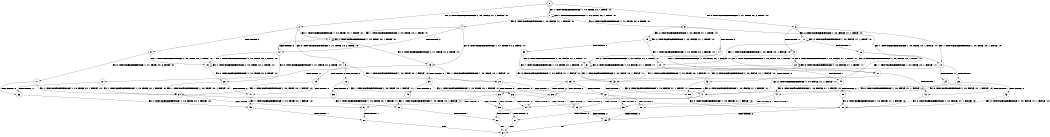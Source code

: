 digraph BCG {
size = "7, 10.5";
center = TRUE;
node [shape = circle];
0 [peripheries = 2];
0 -> 1 [label = "EX !1 !ATOMIC_EXCH_BRANCH (1, +0, TRUE, +0, 1, TRUE) !:0:"];
0 -> 2 [label = "EX !2 !ATOMIC_EXCH_BRANCH (1, +0, FALSE, +1, 1, FALSE) !:0:"];
0 -> 3 [label = "EX !0 !ATOMIC_EXCH_BRANCH (1, +1, TRUE, +0, 2, TRUE) !:0:"];
1 -> 4 [label = "EX !2 !ATOMIC_EXCH_BRANCH (1, +0, FALSE, +1, 1, FALSE) !:0:"];
1 -> 5 [label = "EX !0 !ATOMIC_EXCH_BRANCH (1, +1, TRUE, +0, 2, TRUE) !:0:"];
1 -> 1 [label = "EX !1 !ATOMIC_EXCH_BRANCH (1, +0, TRUE, +0, 1, TRUE) !:0:"];
2 -> 6 [label = "TERMINATE !2"];
2 -> 7 [label = "EX !1 !ATOMIC_EXCH_BRANCH (1, +0, TRUE, +0, 1, TRUE) !:0:"];
2 -> 8 [label = "EX !0 !ATOMIC_EXCH_BRANCH (1, +1, TRUE, +0, 2, TRUE) !:0:"];
3 -> 9 [label = "TERMINATE !0"];
3 -> 10 [label = "EX !1 !ATOMIC_EXCH_BRANCH (1, +0, TRUE, +0, 1, FALSE) !:0:"];
3 -> 11 [label = "EX !2 !ATOMIC_EXCH_BRANCH (1, +0, FALSE, +1, 1, TRUE) !:0:"];
4 -> 12 [label = "TERMINATE !2"];
4 -> 13 [label = "EX !0 !ATOMIC_EXCH_BRANCH (1, +1, TRUE, +0, 2, TRUE) !:0:"];
4 -> 7 [label = "EX !1 !ATOMIC_EXCH_BRANCH (1, +0, TRUE, +0, 1, TRUE) !:0:"];
5 -> 14 [label = "TERMINATE !0"];
5 -> 15 [label = "EX !2 !ATOMIC_EXCH_BRANCH (1, +0, FALSE, +1, 1, TRUE) !:0:"];
5 -> 10 [label = "EX !1 !ATOMIC_EXCH_BRANCH (1, +0, TRUE, +0, 1, FALSE) !:0:"];
6 -> 16 [label = "EX !1 !ATOMIC_EXCH_BRANCH (1, +0, TRUE, +0, 1, TRUE) !:0:"];
6 -> 17 [label = "EX !0 !ATOMIC_EXCH_BRANCH (1, +1, TRUE, +0, 2, TRUE) !:0:"];
7 -> 12 [label = "TERMINATE !2"];
7 -> 13 [label = "EX !0 !ATOMIC_EXCH_BRANCH (1, +1, TRUE, +0, 2, TRUE) !:0:"];
7 -> 7 [label = "EX !1 !ATOMIC_EXCH_BRANCH (1, +0, TRUE, +0, 1, TRUE) !:0:"];
8 -> 18 [label = "TERMINATE !2"];
8 -> 19 [label = "TERMINATE !0"];
8 -> 20 [label = "EX !1 !ATOMIC_EXCH_BRANCH (1, +0, TRUE, +0, 1, FALSE) !:0:"];
9 -> 21 [label = "EX !1 !ATOMIC_EXCH_BRANCH (1, +0, TRUE, +0, 1, FALSE) !:1:"];
9 -> 22 [label = "EX !2 !ATOMIC_EXCH_BRANCH (1, +0, FALSE, +1, 1, TRUE) !:1:"];
10 -> 23 [label = "TERMINATE !1"];
10 -> 24 [label = "TERMINATE !0"];
10 -> 25 [label = "EX !2 !ATOMIC_EXCH_BRANCH (1, +0, FALSE, +1, 1, FALSE) !:0:"];
11 -> 26 [label = "TERMINATE !0"];
11 -> 27 [label = "EX !1 !ATOMIC_EXCH_BRANCH (1, +0, TRUE, +0, 1, FALSE) !:0:"];
11 -> 11 [label = "EX !2 !ATOMIC_EXCH_BRANCH (1, +0, FALSE, +1, 1, TRUE) !:0:"];
12 -> 28 [label = "EX !0 !ATOMIC_EXCH_BRANCH (1, +1, TRUE, +0, 2, TRUE) !:0:"];
12 -> 16 [label = "EX !1 !ATOMIC_EXCH_BRANCH (1, +0, TRUE, +0, 1, TRUE) !:0:"];
13 -> 29 [label = "TERMINATE !2"];
13 -> 30 [label = "TERMINATE !0"];
13 -> 20 [label = "EX !1 !ATOMIC_EXCH_BRANCH (1, +0, TRUE, +0, 1, FALSE) !:0:"];
14 -> 31 [label = "EX !2 !ATOMIC_EXCH_BRANCH (1, +0, FALSE, +1, 1, TRUE) !:1:"];
14 -> 21 [label = "EX !1 !ATOMIC_EXCH_BRANCH (1, +0, TRUE, +0, 1, FALSE) !:1:"];
15 -> 32 [label = "TERMINATE !0"];
15 -> 15 [label = "EX !2 !ATOMIC_EXCH_BRANCH (1, +0, FALSE, +1, 1, TRUE) !:0:"];
15 -> 27 [label = "EX !1 !ATOMIC_EXCH_BRANCH (1, +0, TRUE, +0, 1, FALSE) !:0:"];
16 -> 28 [label = "EX !0 !ATOMIC_EXCH_BRANCH (1, +1, TRUE, +0, 2, TRUE) !:0:"];
16 -> 16 [label = "EX !1 !ATOMIC_EXCH_BRANCH (1, +0, TRUE, +0, 1, TRUE) !:0:"];
17 -> 33 [label = "TERMINATE !0"];
17 -> 34 [label = "EX !1 !ATOMIC_EXCH_BRANCH (1, +0, TRUE, +0, 1, FALSE) !:0:"];
18 -> 33 [label = "TERMINATE !0"];
18 -> 34 [label = "EX !1 !ATOMIC_EXCH_BRANCH (1, +0, TRUE, +0, 1, FALSE) !:0:"];
19 -> 35 [label = "TERMINATE !2"];
19 -> 36 [label = "EX !1 !ATOMIC_EXCH_BRANCH (1, +0, TRUE, +0, 1, FALSE) !:1:"];
20 -> 37 [label = "TERMINATE !1"];
20 -> 38 [label = "TERMINATE !2"];
20 -> 39 [label = "TERMINATE !0"];
21 -> 40 [label = "TERMINATE !1"];
21 -> 41 [label = "EX !2 !ATOMIC_EXCH_BRANCH (1, +0, FALSE, +1, 1, FALSE) !:1:"];
22 -> 42 [label = "EX !1 !ATOMIC_EXCH_BRANCH (1, +0, TRUE, +0, 1, FALSE) !:1:"];
22 -> 22 [label = "EX !2 !ATOMIC_EXCH_BRANCH (1, +0, FALSE, +1, 1, TRUE) !:1:"];
23 -> 43 [label = "TERMINATE !0"];
23 -> 44 [label = "EX !2 !ATOMIC_EXCH_BRANCH (1, +0, FALSE, +1, 1, FALSE) !:0:"];
24 -> 40 [label = "TERMINATE !1"];
24 -> 41 [label = "EX !2 !ATOMIC_EXCH_BRANCH (1, +0, FALSE, +1, 1, FALSE) !:1:"];
25 -> 37 [label = "TERMINATE !1"];
25 -> 38 [label = "TERMINATE !2"];
25 -> 39 [label = "TERMINATE !0"];
26 -> 42 [label = "EX !1 !ATOMIC_EXCH_BRANCH (1, +0, TRUE, +0, 1, FALSE) !:1:"];
26 -> 22 [label = "EX !2 !ATOMIC_EXCH_BRANCH (1, +0, FALSE, +1, 1, TRUE) !:1:"];
27 -> 45 [label = "TERMINATE !1"];
27 -> 46 [label = "TERMINATE !0"];
27 -> 25 [label = "EX !2 !ATOMIC_EXCH_BRANCH (1, +0, FALSE, +1, 1, FALSE) !:0:"];
28 -> 47 [label = "TERMINATE !0"];
28 -> 34 [label = "EX !1 !ATOMIC_EXCH_BRANCH (1, +0, TRUE, +0, 1, FALSE) !:0:"];
29 -> 47 [label = "TERMINATE !0"];
29 -> 34 [label = "EX !1 !ATOMIC_EXCH_BRANCH (1, +0, TRUE, +0, 1, FALSE) !:0:"];
30 -> 48 [label = "TERMINATE !2"];
30 -> 36 [label = "EX !1 !ATOMIC_EXCH_BRANCH (1, +0, TRUE, +0, 1, FALSE) !:1:"];
31 -> 31 [label = "EX !2 !ATOMIC_EXCH_BRANCH (1, +0, FALSE, +1, 1, TRUE) !:1:"];
31 -> 42 [label = "EX !1 !ATOMIC_EXCH_BRANCH (1, +0, TRUE, +0, 1, FALSE) !:1:"];
32 -> 31 [label = "EX !2 !ATOMIC_EXCH_BRANCH (1, +0, FALSE, +1, 1, TRUE) !:1:"];
32 -> 42 [label = "EX !1 !ATOMIC_EXCH_BRANCH (1, +0, TRUE, +0, 1, FALSE) !:1:"];
33 -> 49 [label = "EX !1 !ATOMIC_EXCH_BRANCH (1, +0, TRUE, +0, 1, FALSE) !:2:"];
34 -> 50 [label = "TERMINATE !1"];
34 -> 51 [label = "TERMINATE !0"];
35 -> 52 [label = "EX !1 !ATOMIC_EXCH_BRANCH (1, +0, TRUE, +0, 1, FALSE) !:1:"];
36 -> 53 [label = "TERMINATE !1"];
36 -> 54 [label = "TERMINATE !2"];
37 -> 55 [label = "TERMINATE !2"];
37 -> 56 [label = "TERMINATE !0"];
38 -> 50 [label = "TERMINATE !1"];
38 -> 51 [label = "TERMINATE !0"];
39 -> 53 [label = "TERMINATE !1"];
39 -> 54 [label = "TERMINATE !2"];
40 -> 57 [label = "EX !2 !ATOMIC_EXCH_BRANCH (1, +0, FALSE, +1, 1, FALSE) !:2:"];
41 -> 53 [label = "TERMINATE !1"];
41 -> 54 [label = "TERMINATE !2"];
42 -> 58 [label = "TERMINATE !1"];
42 -> 41 [label = "EX !2 !ATOMIC_EXCH_BRANCH (1, +0, FALSE, +1, 1, FALSE) !:1:"];
43 -> 57 [label = "EX !2 !ATOMIC_EXCH_BRANCH (1, +0, FALSE, +1, 1, FALSE) !:2:"];
44 -> 55 [label = "TERMINATE !2"];
44 -> 56 [label = "TERMINATE !0"];
45 -> 59 [label = "TERMINATE !0"];
45 -> 44 [label = "EX !2 !ATOMIC_EXCH_BRANCH (1, +0, FALSE, +1, 1, FALSE) !:0:"];
46 -> 58 [label = "TERMINATE !1"];
46 -> 41 [label = "EX !2 !ATOMIC_EXCH_BRANCH (1, +0, FALSE, +1, 1, FALSE) !:1:"];
47 -> 49 [label = "EX !1 !ATOMIC_EXCH_BRANCH (1, +0, TRUE, +0, 1, FALSE) !:2:"];
48 -> 52 [label = "EX !1 !ATOMIC_EXCH_BRANCH (1, +0, TRUE, +0, 1, FALSE) !:1:"];
49 -> 60 [label = "TERMINATE !1"];
50 -> 61 [label = "TERMINATE !0"];
51 -> 60 [label = "TERMINATE !1"];
52 -> 62 [label = "TERMINATE !1"];
53 -> 63 [label = "TERMINATE !2"];
54 -> 62 [label = "TERMINATE !1"];
55 -> 61 [label = "TERMINATE !0"];
56 -> 63 [label = "TERMINATE !2"];
57 -> 63 [label = "TERMINATE !2"];
58 -> 57 [label = "EX !2 !ATOMIC_EXCH_BRANCH (1, +0, FALSE, +1, 1, FALSE) !:2:"];
59 -> 57 [label = "EX !2 !ATOMIC_EXCH_BRANCH (1, +0, FALSE, +1, 1, FALSE) !:2:"];
60 -> 64 [label = "exit"];
61 -> 64 [label = "exit"];
62 -> 64 [label = "exit"];
63 -> 64 [label = "exit"];
}
